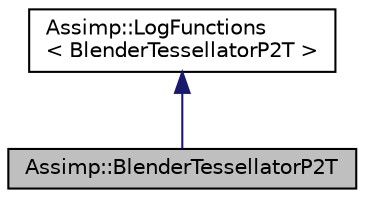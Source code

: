digraph "Assimp::BlenderTessellatorP2T"
{
  edge [fontname="Helvetica",fontsize="10",labelfontname="Helvetica",labelfontsize="10"];
  node [fontname="Helvetica",fontsize="10",shape=record];
  Node1 [label="Assimp::BlenderTessellatorP2T",height=0.2,width=0.4,color="black", fillcolor="grey75", style="filled", fontcolor="black"];
  Node2 -> Node1 [dir="back",color="midnightblue",fontsize="10",style="solid",fontname="Helvetica"];
  Node2 [label="Assimp::LogFunctions\l\< BlenderTessellatorP2T \>",height=0.2,width=0.4,color="black", fillcolor="white", style="filled",URL="$class_assimp_1_1_log_functions.html"];
}
